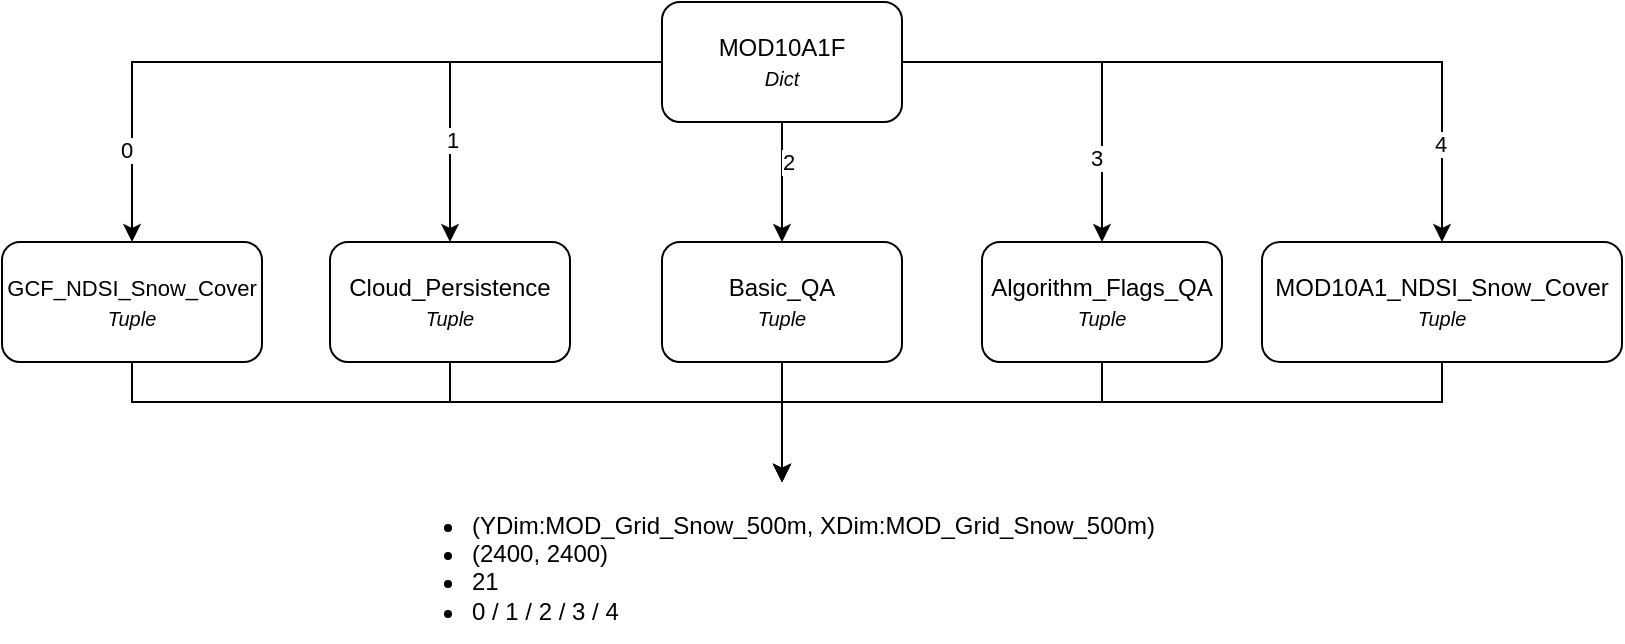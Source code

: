 <mxfile version="26.0.16">
  <diagram name="Página-1" id="yCkQxBua9otNwKNBMZik">
    <mxGraphModel dx="1034" dy="612" grid="1" gridSize="10" guides="1" tooltips="1" connect="1" arrows="1" fold="1" page="1" pageScale="1" pageWidth="827" pageHeight="1169" math="0" shadow="0">
      <root>
        <mxCell id="0" />
        <mxCell id="1" parent="0" />
        <mxCell id="doXuuxmcTPXsBZ4yEuNz-7" style="edgeStyle=orthogonalEdgeStyle;rounded=0;orthogonalLoop=1;jettySize=auto;html=1;entryX=0.5;entryY=0;entryDx=0;entryDy=0;" parent="1" source="doXuuxmcTPXsBZ4yEuNz-1" target="doXuuxmcTPXsBZ4yEuNz-2" edge="1">
          <mxGeometry relative="1" as="geometry" />
        </mxCell>
        <mxCell id="doXuuxmcTPXsBZ4yEuNz-12" value="0" style="edgeLabel;html=1;align=center;verticalAlign=middle;resizable=0;points=[];" parent="doXuuxmcTPXsBZ4yEuNz-7" vertex="1" connectable="0">
          <mxGeometry x="0.742" y="-3" relative="1" as="geometry">
            <mxPoint as="offset" />
          </mxGeometry>
        </mxCell>
        <mxCell id="doXuuxmcTPXsBZ4yEuNz-8" style="edgeStyle=orthogonalEdgeStyle;rounded=0;orthogonalLoop=1;jettySize=auto;html=1;entryX=0.5;entryY=0;entryDx=0;entryDy=0;" parent="1" source="doXuuxmcTPXsBZ4yEuNz-1" target="doXuuxmcTPXsBZ4yEuNz-3" edge="1">
          <mxGeometry relative="1" as="geometry" />
        </mxCell>
        <mxCell id="doXuuxmcTPXsBZ4yEuNz-13" value="1" style="edgeLabel;html=1;align=center;verticalAlign=middle;resizable=0;points=[];" parent="doXuuxmcTPXsBZ4yEuNz-8" vertex="1" connectable="0">
          <mxGeometry x="0.478" y="1" relative="1" as="geometry">
            <mxPoint as="offset" />
          </mxGeometry>
        </mxCell>
        <mxCell id="doXuuxmcTPXsBZ4yEuNz-9" style="edgeStyle=orthogonalEdgeStyle;rounded=0;orthogonalLoop=1;jettySize=auto;html=1;entryX=0.5;entryY=0;entryDx=0;entryDy=0;" parent="1" source="doXuuxmcTPXsBZ4yEuNz-1" target="doXuuxmcTPXsBZ4yEuNz-4" edge="1">
          <mxGeometry relative="1" as="geometry" />
        </mxCell>
        <mxCell id="doXuuxmcTPXsBZ4yEuNz-14" value="2" style="edgeLabel;html=1;align=center;verticalAlign=middle;resizable=0;points=[];" parent="doXuuxmcTPXsBZ4yEuNz-9" vertex="1" connectable="0">
          <mxGeometry x="-0.34" y="3" relative="1" as="geometry">
            <mxPoint as="offset" />
          </mxGeometry>
        </mxCell>
        <mxCell id="doXuuxmcTPXsBZ4yEuNz-10" style="edgeStyle=orthogonalEdgeStyle;rounded=0;orthogonalLoop=1;jettySize=auto;html=1;entryX=0.5;entryY=0;entryDx=0;entryDy=0;" parent="1" source="doXuuxmcTPXsBZ4yEuNz-1" target="doXuuxmcTPXsBZ4yEuNz-5" edge="1">
          <mxGeometry relative="1" as="geometry" />
        </mxCell>
        <mxCell id="doXuuxmcTPXsBZ4yEuNz-15" value="3" style="edgeLabel;html=1;align=center;verticalAlign=middle;resizable=0;points=[];" parent="doXuuxmcTPXsBZ4yEuNz-10" vertex="1" connectable="0">
          <mxGeometry x="0.556" y="-3" relative="1" as="geometry">
            <mxPoint as="offset" />
          </mxGeometry>
        </mxCell>
        <mxCell id="doXuuxmcTPXsBZ4yEuNz-11" style="edgeStyle=orthogonalEdgeStyle;rounded=0;orthogonalLoop=1;jettySize=auto;html=1;entryX=0.5;entryY=0;entryDx=0;entryDy=0;" parent="1" source="doXuuxmcTPXsBZ4yEuNz-1" target="doXuuxmcTPXsBZ4yEuNz-6" edge="1">
          <mxGeometry relative="1" as="geometry" />
        </mxCell>
        <mxCell id="doXuuxmcTPXsBZ4yEuNz-16" value="4" style="edgeLabel;html=1;align=center;verticalAlign=middle;resizable=0;points=[];" parent="doXuuxmcTPXsBZ4yEuNz-11" vertex="1" connectable="0">
          <mxGeometry x="0.725" y="-1" relative="1" as="geometry">
            <mxPoint as="offset" />
          </mxGeometry>
        </mxCell>
        <mxCell id="doXuuxmcTPXsBZ4yEuNz-1" value="MOD10A1F&lt;div&gt;&lt;font size=&quot;1&quot;&gt;&lt;i&gt;Dict&lt;/i&gt;&lt;/font&gt;&lt;/div&gt;" style="rounded=1;whiteSpace=wrap;html=1;" parent="1" vertex="1">
          <mxGeometry x="340" y="50" width="120" height="60" as="geometry" />
        </mxCell>
        <mxCell id="rwbJ-43fLcmFsa-7m3MM-2" style="edgeStyle=orthogonalEdgeStyle;rounded=0;orthogonalLoop=1;jettySize=auto;html=1;entryX=0.5;entryY=0;entryDx=0;entryDy=0;" edge="1" parent="1" source="doXuuxmcTPXsBZ4yEuNz-2" target="rwbJ-43fLcmFsa-7m3MM-1">
          <mxGeometry relative="1" as="geometry">
            <Array as="points">
              <mxPoint x="75" y="250" />
              <mxPoint x="400" y="250" />
            </Array>
          </mxGeometry>
        </mxCell>
        <mxCell id="doXuuxmcTPXsBZ4yEuNz-2" value="&lt;font style=&quot;font-size: 11px;&quot;&gt;GCF_NDSI_Snow_Cover&lt;/font&gt;&lt;div&gt;&lt;font size=&quot;1&quot; style=&quot;&quot;&gt;&lt;i&gt;Tuple&lt;/i&gt;&lt;/font&gt;&lt;/div&gt;" style="rounded=1;whiteSpace=wrap;html=1;" parent="1" vertex="1">
          <mxGeometry x="10" y="170" width="130" height="60" as="geometry" />
        </mxCell>
        <mxCell id="rwbJ-43fLcmFsa-7m3MM-3" style="edgeStyle=orthogonalEdgeStyle;rounded=0;orthogonalLoop=1;jettySize=auto;html=1;exitX=0.5;exitY=1;exitDx=0;exitDy=0;" edge="1" parent="1" source="doXuuxmcTPXsBZ4yEuNz-3" target="rwbJ-43fLcmFsa-7m3MM-1">
          <mxGeometry relative="1" as="geometry">
            <Array as="points">
              <mxPoint x="234" y="250" />
              <mxPoint x="400" y="250" />
            </Array>
          </mxGeometry>
        </mxCell>
        <mxCell id="doXuuxmcTPXsBZ4yEuNz-3" value="Cloud_Persistence&lt;div&gt;&lt;font size=&quot;1&quot;&gt;&lt;i&gt;Tuple&lt;/i&gt;&lt;/font&gt;&lt;/div&gt;" style="rounded=1;whiteSpace=wrap;html=1;" parent="1" vertex="1">
          <mxGeometry x="174" y="170" width="120" height="60" as="geometry" />
        </mxCell>
        <mxCell id="rwbJ-43fLcmFsa-7m3MM-4" style="edgeStyle=orthogonalEdgeStyle;rounded=0;orthogonalLoop=1;jettySize=auto;html=1;" edge="1" parent="1" source="doXuuxmcTPXsBZ4yEuNz-4" target="rwbJ-43fLcmFsa-7m3MM-1">
          <mxGeometry relative="1" as="geometry" />
        </mxCell>
        <mxCell id="doXuuxmcTPXsBZ4yEuNz-4" value="Basic_QA&lt;div&gt;&lt;font style=&quot;font-size: 10px;&quot;&gt;&lt;i&gt;Tuple&lt;/i&gt;&lt;/font&gt;&lt;/div&gt;" style="rounded=1;whiteSpace=wrap;html=1;" parent="1" vertex="1">
          <mxGeometry x="340" y="170" width="120" height="60" as="geometry" />
        </mxCell>
        <mxCell id="rwbJ-43fLcmFsa-7m3MM-5" style="edgeStyle=orthogonalEdgeStyle;rounded=0;orthogonalLoop=1;jettySize=auto;html=1;" edge="1" parent="1" source="doXuuxmcTPXsBZ4yEuNz-5" target="rwbJ-43fLcmFsa-7m3MM-1">
          <mxGeometry relative="1" as="geometry">
            <Array as="points">
              <mxPoint x="560" y="250" />
              <mxPoint x="400" y="250" />
            </Array>
          </mxGeometry>
        </mxCell>
        <mxCell id="doXuuxmcTPXsBZ4yEuNz-5" value="Algorithm_Flags_QA&lt;div&gt;&lt;font style=&quot;font-size: 10px;&quot;&gt;&lt;i&gt;Tuple&lt;/i&gt;&lt;/font&gt;&lt;/div&gt;" style="rounded=1;whiteSpace=wrap;html=1;" parent="1" vertex="1">
          <mxGeometry x="500" y="170" width="120" height="60" as="geometry" />
        </mxCell>
        <mxCell id="rwbJ-43fLcmFsa-7m3MM-6" style="edgeStyle=orthogonalEdgeStyle;rounded=0;orthogonalLoop=1;jettySize=auto;html=1;" edge="1" parent="1" source="doXuuxmcTPXsBZ4yEuNz-6" target="rwbJ-43fLcmFsa-7m3MM-1">
          <mxGeometry relative="1" as="geometry">
            <Array as="points">
              <mxPoint x="730" y="250" />
              <mxPoint x="400" y="250" />
            </Array>
          </mxGeometry>
        </mxCell>
        <mxCell id="doXuuxmcTPXsBZ4yEuNz-6" value="MOD10A1_NDSI_Snow_Cover&lt;div&gt;&lt;font size=&quot;1&quot;&gt;&lt;i&gt;Tuple&lt;/i&gt;&lt;/font&gt;&lt;/div&gt;" style="rounded=1;whiteSpace=wrap;html=1;" parent="1" vertex="1">
          <mxGeometry x="640" y="170" width="180" height="60" as="geometry" />
        </mxCell>
        <mxCell id="rwbJ-43fLcmFsa-7m3MM-1" value="&lt;ul&gt;&lt;li&gt;(YDim:MOD_Grid_Snow_500m, XDim:MOD_Grid_Snow_500m)&lt;/li&gt;&lt;li&gt;(2400, 2400)&lt;/li&gt;&lt;li&gt;21&lt;/li&gt;&lt;li&gt;0 / 1 / 2 / 3 / 4&lt;/li&gt;&lt;/ul&gt;" style="text;strokeColor=none;fillColor=none;html=1;whiteSpace=wrap;verticalAlign=middle;overflow=hidden;" vertex="1" parent="1">
          <mxGeometry x="202.5" y="290" width="395" height="80" as="geometry" />
        </mxCell>
      </root>
    </mxGraphModel>
  </diagram>
</mxfile>
